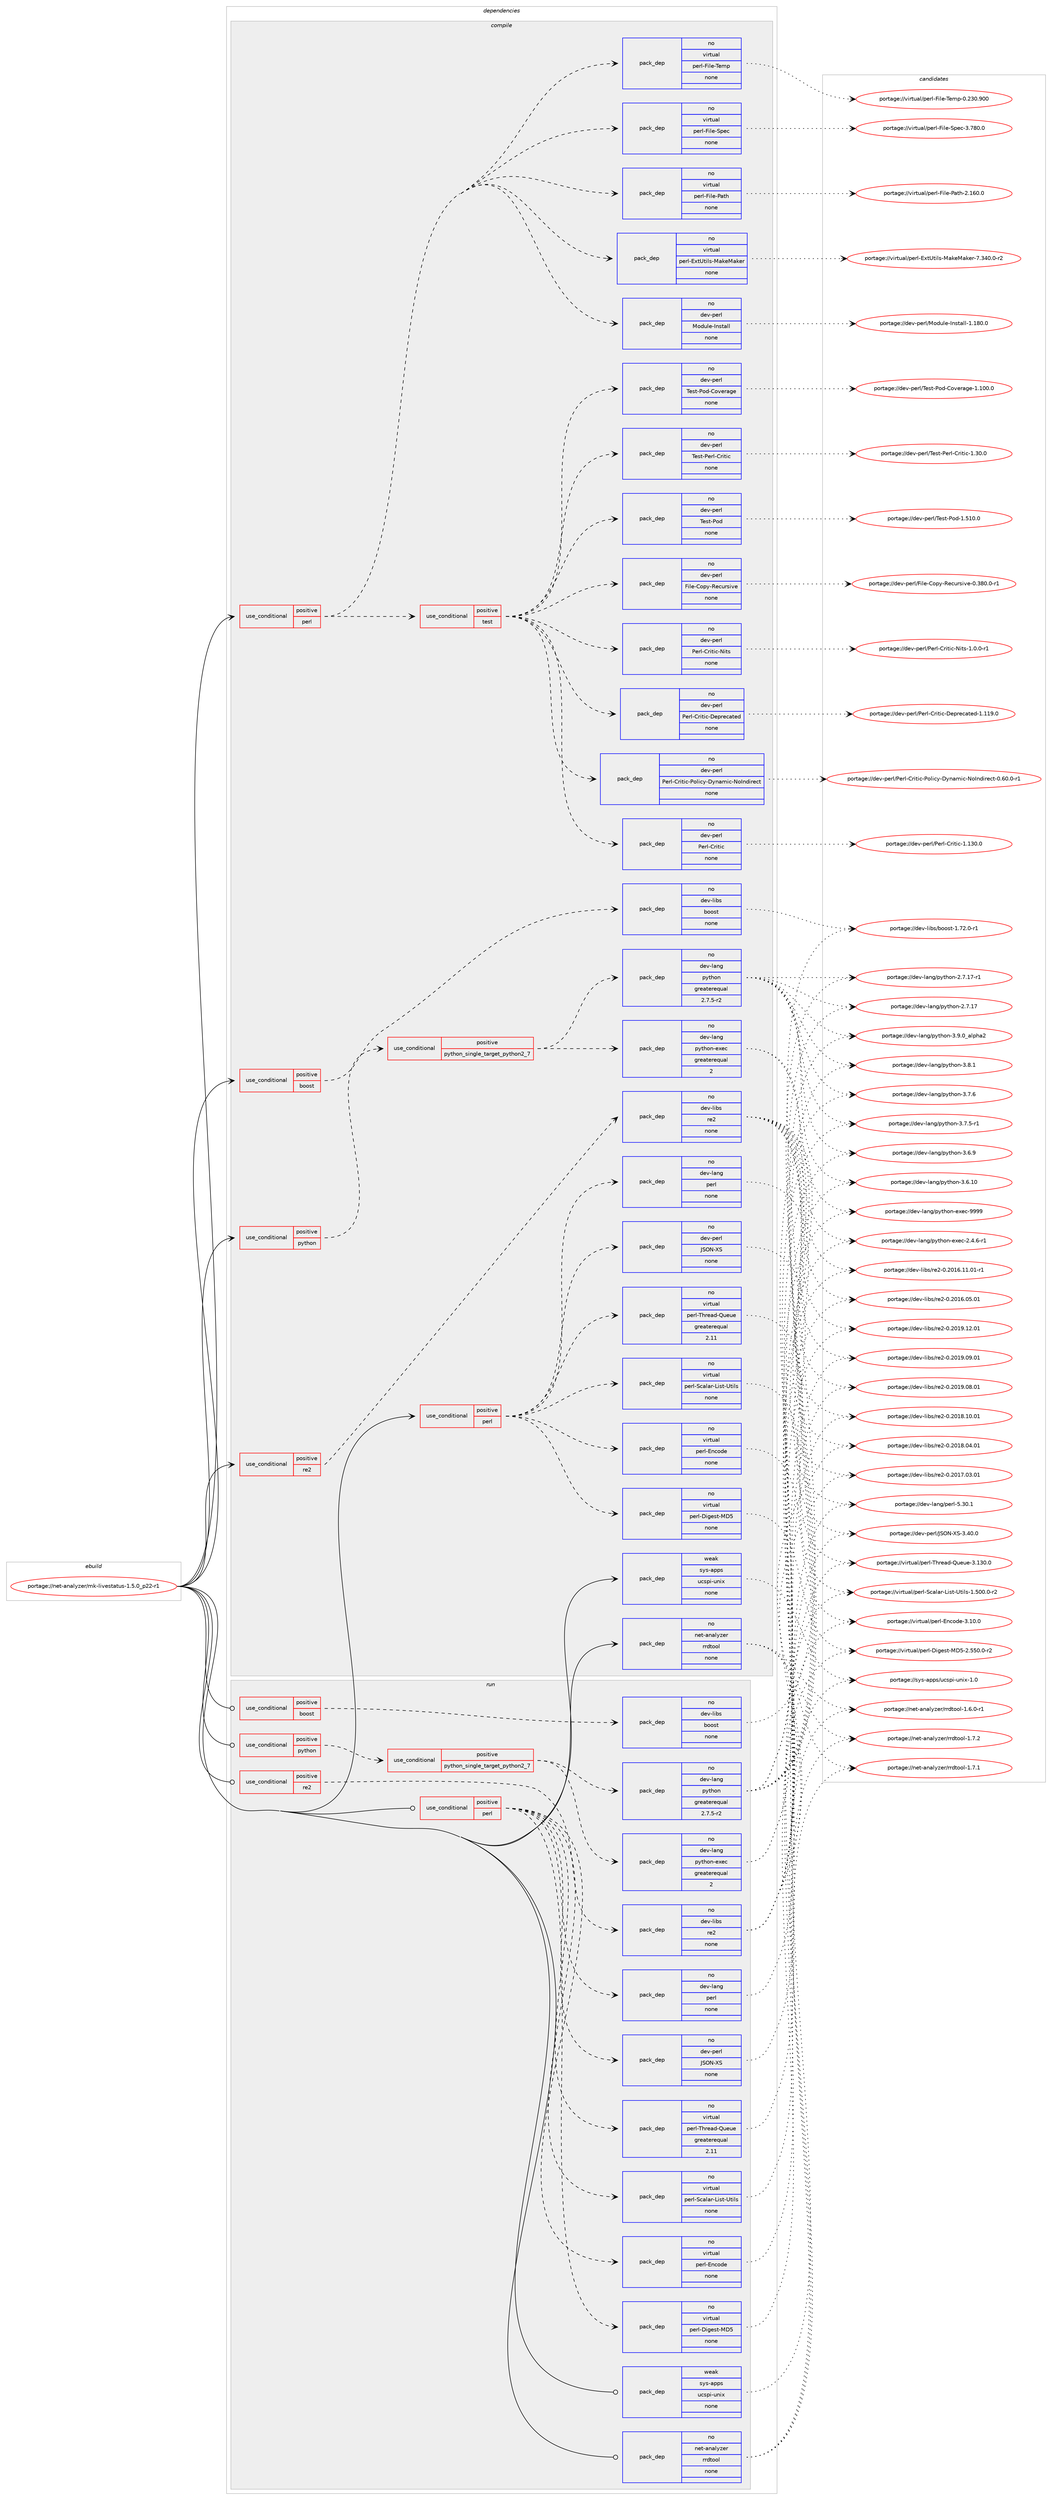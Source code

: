 digraph prolog {

# *************
# Graph options
# *************

newrank=true;
concentrate=true;
compound=true;
graph [rankdir=LR,fontname=Helvetica,fontsize=10,ranksep=1.5];#, ranksep=2.5, nodesep=0.2];
edge  [arrowhead=vee];
node  [fontname=Helvetica,fontsize=10];

# **********
# The ebuild
# **********

subgraph cluster_leftcol {
color=gray;
rank=same;
label=<<i>ebuild</i>>;
id [label="portage://net-analyzer/mk-livestatus-1.5.0_p22-r1", color=red, width=4, href="../net-analyzer/mk-livestatus-1.5.0_p22-r1.svg"];
}

# ****************
# The dependencies
# ****************

subgraph cluster_midcol {
color=gray;
label=<<i>dependencies</i>>;
subgraph cluster_compile {
fillcolor="#eeeeee";
style=filled;
label=<<i>compile</i>>;
subgraph cond36803 {
dependency162762 [label=<<TABLE BORDER="0" CELLBORDER="1" CELLSPACING="0" CELLPADDING="4"><TR><TD ROWSPAN="3" CELLPADDING="10">use_conditional</TD></TR><TR><TD>positive</TD></TR><TR><TD>boost</TD></TR></TABLE>>, shape=none, color=red];
subgraph pack123335 {
dependency162763 [label=<<TABLE BORDER="0" CELLBORDER="1" CELLSPACING="0" CELLPADDING="4" WIDTH="220"><TR><TD ROWSPAN="6" CELLPADDING="30">pack_dep</TD></TR><TR><TD WIDTH="110">no</TD></TR><TR><TD>dev-libs</TD></TR><TR><TD>boost</TD></TR><TR><TD>none</TD></TR><TR><TD></TD></TR></TABLE>>, shape=none, color=blue];
}
dependency162762:e -> dependency162763:w [weight=20,style="dashed",arrowhead="vee"];
}
id:e -> dependency162762:w [weight=20,style="solid",arrowhead="vee"];
subgraph cond36804 {
dependency162764 [label=<<TABLE BORDER="0" CELLBORDER="1" CELLSPACING="0" CELLPADDING="4"><TR><TD ROWSPAN="3" CELLPADDING="10">use_conditional</TD></TR><TR><TD>positive</TD></TR><TR><TD>perl</TD></TR></TABLE>>, shape=none, color=red];
subgraph pack123336 {
dependency162765 [label=<<TABLE BORDER="0" CELLBORDER="1" CELLSPACING="0" CELLPADDING="4" WIDTH="220"><TR><TD ROWSPAN="6" CELLPADDING="30">pack_dep</TD></TR><TR><TD WIDTH="110">no</TD></TR><TR><TD>dev-lang</TD></TR><TR><TD>perl</TD></TR><TR><TD>none</TD></TR><TR><TD></TD></TR></TABLE>>, shape=none, color=blue];
}
dependency162764:e -> dependency162765:w [weight=20,style="dashed",arrowhead="vee"];
subgraph pack123337 {
dependency162766 [label=<<TABLE BORDER="0" CELLBORDER="1" CELLSPACING="0" CELLPADDING="4" WIDTH="220"><TR><TD ROWSPAN="6" CELLPADDING="30">pack_dep</TD></TR><TR><TD WIDTH="110">no</TD></TR><TR><TD>virtual</TD></TR><TR><TD>perl-Digest-MD5</TD></TR><TR><TD>none</TD></TR><TR><TD></TD></TR></TABLE>>, shape=none, color=blue];
}
dependency162764:e -> dependency162766:w [weight=20,style="dashed",arrowhead="vee"];
subgraph pack123338 {
dependency162767 [label=<<TABLE BORDER="0" CELLBORDER="1" CELLSPACING="0" CELLPADDING="4" WIDTH="220"><TR><TD ROWSPAN="6" CELLPADDING="30">pack_dep</TD></TR><TR><TD WIDTH="110">no</TD></TR><TR><TD>virtual</TD></TR><TR><TD>perl-Scalar-List-Utils</TD></TR><TR><TD>none</TD></TR><TR><TD></TD></TR></TABLE>>, shape=none, color=blue];
}
dependency162764:e -> dependency162767:w [weight=20,style="dashed",arrowhead="vee"];
subgraph pack123339 {
dependency162768 [label=<<TABLE BORDER="0" CELLBORDER="1" CELLSPACING="0" CELLPADDING="4" WIDTH="220"><TR><TD ROWSPAN="6" CELLPADDING="30">pack_dep</TD></TR><TR><TD WIDTH="110">no</TD></TR><TR><TD>virtual</TD></TR><TR><TD>perl-Thread-Queue</TD></TR><TR><TD>greaterequal</TD></TR><TR><TD>2.11</TD></TR></TABLE>>, shape=none, color=blue];
}
dependency162764:e -> dependency162768:w [weight=20,style="dashed",arrowhead="vee"];
subgraph pack123340 {
dependency162769 [label=<<TABLE BORDER="0" CELLBORDER="1" CELLSPACING="0" CELLPADDING="4" WIDTH="220"><TR><TD ROWSPAN="6" CELLPADDING="30">pack_dep</TD></TR><TR><TD WIDTH="110">no</TD></TR><TR><TD>virtual</TD></TR><TR><TD>perl-Encode</TD></TR><TR><TD>none</TD></TR><TR><TD></TD></TR></TABLE>>, shape=none, color=blue];
}
dependency162764:e -> dependency162769:w [weight=20,style="dashed",arrowhead="vee"];
subgraph pack123341 {
dependency162770 [label=<<TABLE BORDER="0" CELLBORDER="1" CELLSPACING="0" CELLPADDING="4" WIDTH="220"><TR><TD ROWSPAN="6" CELLPADDING="30">pack_dep</TD></TR><TR><TD WIDTH="110">no</TD></TR><TR><TD>dev-perl</TD></TR><TR><TD>JSON-XS</TD></TR><TR><TD>none</TD></TR><TR><TD></TD></TR></TABLE>>, shape=none, color=blue];
}
dependency162764:e -> dependency162770:w [weight=20,style="dashed",arrowhead="vee"];
}
id:e -> dependency162764:w [weight=20,style="solid",arrowhead="vee"];
subgraph cond36805 {
dependency162771 [label=<<TABLE BORDER="0" CELLBORDER="1" CELLSPACING="0" CELLPADDING="4"><TR><TD ROWSPAN="3" CELLPADDING="10">use_conditional</TD></TR><TR><TD>positive</TD></TR><TR><TD>perl</TD></TR></TABLE>>, shape=none, color=red];
subgraph pack123342 {
dependency162772 [label=<<TABLE BORDER="0" CELLBORDER="1" CELLSPACING="0" CELLPADDING="4" WIDTH="220"><TR><TD ROWSPAN="6" CELLPADDING="30">pack_dep</TD></TR><TR><TD WIDTH="110">no</TD></TR><TR><TD>dev-perl</TD></TR><TR><TD>Module-Install</TD></TR><TR><TD>none</TD></TR><TR><TD></TD></TR></TABLE>>, shape=none, color=blue];
}
dependency162771:e -> dependency162772:w [weight=20,style="dashed",arrowhead="vee"];
subgraph pack123343 {
dependency162773 [label=<<TABLE BORDER="0" CELLBORDER="1" CELLSPACING="0" CELLPADDING="4" WIDTH="220"><TR><TD ROWSPAN="6" CELLPADDING="30">pack_dep</TD></TR><TR><TD WIDTH="110">no</TD></TR><TR><TD>virtual</TD></TR><TR><TD>perl-ExtUtils-MakeMaker</TD></TR><TR><TD>none</TD></TR><TR><TD></TD></TR></TABLE>>, shape=none, color=blue];
}
dependency162771:e -> dependency162773:w [weight=20,style="dashed",arrowhead="vee"];
subgraph pack123344 {
dependency162774 [label=<<TABLE BORDER="0" CELLBORDER="1" CELLSPACING="0" CELLPADDING="4" WIDTH="220"><TR><TD ROWSPAN="6" CELLPADDING="30">pack_dep</TD></TR><TR><TD WIDTH="110">no</TD></TR><TR><TD>virtual</TD></TR><TR><TD>perl-File-Path</TD></TR><TR><TD>none</TD></TR><TR><TD></TD></TR></TABLE>>, shape=none, color=blue];
}
dependency162771:e -> dependency162774:w [weight=20,style="dashed",arrowhead="vee"];
subgraph pack123345 {
dependency162775 [label=<<TABLE BORDER="0" CELLBORDER="1" CELLSPACING="0" CELLPADDING="4" WIDTH="220"><TR><TD ROWSPAN="6" CELLPADDING="30">pack_dep</TD></TR><TR><TD WIDTH="110">no</TD></TR><TR><TD>virtual</TD></TR><TR><TD>perl-File-Spec</TD></TR><TR><TD>none</TD></TR><TR><TD></TD></TR></TABLE>>, shape=none, color=blue];
}
dependency162771:e -> dependency162775:w [weight=20,style="dashed",arrowhead="vee"];
subgraph pack123346 {
dependency162776 [label=<<TABLE BORDER="0" CELLBORDER="1" CELLSPACING="0" CELLPADDING="4" WIDTH="220"><TR><TD ROWSPAN="6" CELLPADDING="30">pack_dep</TD></TR><TR><TD WIDTH="110">no</TD></TR><TR><TD>virtual</TD></TR><TR><TD>perl-File-Temp</TD></TR><TR><TD>none</TD></TR><TR><TD></TD></TR></TABLE>>, shape=none, color=blue];
}
dependency162771:e -> dependency162776:w [weight=20,style="dashed",arrowhead="vee"];
subgraph cond36806 {
dependency162777 [label=<<TABLE BORDER="0" CELLBORDER="1" CELLSPACING="0" CELLPADDING="4"><TR><TD ROWSPAN="3" CELLPADDING="10">use_conditional</TD></TR><TR><TD>positive</TD></TR><TR><TD>test</TD></TR></TABLE>>, shape=none, color=red];
subgraph pack123347 {
dependency162778 [label=<<TABLE BORDER="0" CELLBORDER="1" CELLSPACING="0" CELLPADDING="4" WIDTH="220"><TR><TD ROWSPAN="6" CELLPADDING="30">pack_dep</TD></TR><TR><TD WIDTH="110">no</TD></TR><TR><TD>dev-perl</TD></TR><TR><TD>File-Copy-Recursive</TD></TR><TR><TD>none</TD></TR><TR><TD></TD></TR></TABLE>>, shape=none, color=blue];
}
dependency162777:e -> dependency162778:w [weight=20,style="dashed",arrowhead="vee"];
subgraph pack123348 {
dependency162779 [label=<<TABLE BORDER="0" CELLBORDER="1" CELLSPACING="0" CELLPADDING="4" WIDTH="220"><TR><TD ROWSPAN="6" CELLPADDING="30">pack_dep</TD></TR><TR><TD WIDTH="110">no</TD></TR><TR><TD>dev-perl</TD></TR><TR><TD>Test-Pod</TD></TR><TR><TD>none</TD></TR><TR><TD></TD></TR></TABLE>>, shape=none, color=blue];
}
dependency162777:e -> dependency162779:w [weight=20,style="dashed",arrowhead="vee"];
subgraph pack123349 {
dependency162780 [label=<<TABLE BORDER="0" CELLBORDER="1" CELLSPACING="0" CELLPADDING="4" WIDTH="220"><TR><TD ROWSPAN="6" CELLPADDING="30">pack_dep</TD></TR><TR><TD WIDTH="110">no</TD></TR><TR><TD>dev-perl</TD></TR><TR><TD>Test-Perl-Critic</TD></TR><TR><TD>none</TD></TR><TR><TD></TD></TR></TABLE>>, shape=none, color=blue];
}
dependency162777:e -> dependency162780:w [weight=20,style="dashed",arrowhead="vee"];
subgraph pack123350 {
dependency162781 [label=<<TABLE BORDER="0" CELLBORDER="1" CELLSPACING="0" CELLPADDING="4" WIDTH="220"><TR><TD ROWSPAN="6" CELLPADDING="30">pack_dep</TD></TR><TR><TD WIDTH="110">no</TD></TR><TR><TD>dev-perl</TD></TR><TR><TD>Test-Pod-Coverage</TD></TR><TR><TD>none</TD></TR><TR><TD></TD></TR></TABLE>>, shape=none, color=blue];
}
dependency162777:e -> dependency162781:w [weight=20,style="dashed",arrowhead="vee"];
subgraph pack123351 {
dependency162782 [label=<<TABLE BORDER="0" CELLBORDER="1" CELLSPACING="0" CELLPADDING="4" WIDTH="220"><TR><TD ROWSPAN="6" CELLPADDING="30">pack_dep</TD></TR><TR><TD WIDTH="110">no</TD></TR><TR><TD>dev-perl</TD></TR><TR><TD>Perl-Critic</TD></TR><TR><TD>none</TD></TR><TR><TD></TD></TR></TABLE>>, shape=none, color=blue];
}
dependency162777:e -> dependency162782:w [weight=20,style="dashed",arrowhead="vee"];
subgraph pack123352 {
dependency162783 [label=<<TABLE BORDER="0" CELLBORDER="1" CELLSPACING="0" CELLPADDING="4" WIDTH="220"><TR><TD ROWSPAN="6" CELLPADDING="30">pack_dep</TD></TR><TR><TD WIDTH="110">no</TD></TR><TR><TD>dev-perl</TD></TR><TR><TD>Perl-Critic-Policy-Dynamic-NoIndirect</TD></TR><TR><TD>none</TD></TR><TR><TD></TD></TR></TABLE>>, shape=none, color=blue];
}
dependency162777:e -> dependency162783:w [weight=20,style="dashed",arrowhead="vee"];
subgraph pack123353 {
dependency162784 [label=<<TABLE BORDER="0" CELLBORDER="1" CELLSPACING="0" CELLPADDING="4" WIDTH="220"><TR><TD ROWSPAN="6" CELLPADDING="30">pack_dep</TD></TR><TR><TD WIDTH="110">no</TD></TR><TR><TD>dev-perl</TD></TR><TR><TD>Perl-Critic-Deprecated</TD></TR><TR><TD>none</TD></TR><TR><TD></TD></TR></TABLE>>, shape=none, color=blue];
}
dependency162777:e -> dependency162784:w [weight=20,style="dashed",arrowhead="vee"];
subgraph pack123354 {
dependency162785 [label=<<TABLE BORDER="0" CELLBORDER="1" CELLSPACING="0" CELLPADDING="4" WIDTH="220"><TR><TD ROWSPAN="6" CELLPADDING="30">pack_dep</TD></TR><TR><TD WIDTH="110">no</TD></TR><TR><TD>dev-perl</TD></TR><TR><TD>Perl-Critic-Nits</TD></TR><TR><TD>none</TD></TR><TR><TD></TD></TR></TABLE>>, shape=none, color=blue];
}
dependency162777:e -> dependency162785:w [weight=20,style="dashed",arrowhead="vee"];
}
dependency162771:e -> dependency162777:w [weight=20,style="dashed",arrowhead="vee"];
}
id:e -> dependency162771:w [weight=20,style="solid",arrowhead="vee"];
subgraph cond36807 {
dependency162786 [label=<<TABLE BORDER="0" CELLBORDER="1" CELLSPACING="0" CELLPADDING="4"><TR><TD ROWSPAN="3" CELLPADDING="10">use_conditional</TD></TR><TR><TD>positive</TD></TR><TR><TD>python</TD></TR></TABLE>>, shape=none, color=red];
subgraph cond36808 {
dependency162787 [label=<<TABLE BORDER="0" CELLBORDER="1" CELLSPACING="0" CELLPADDING="4"><TR><TD ROWSPAN="3" CELLPADDING="10">use_conditional</TD></TR><TR><TD>positive</TD></TR><TR><TD>python_single_target_python2_7</TD></TR></TABLE>>, shape=none, color=red];
subgraph pack123355 {
dependency162788 [label=<<TABLE BORDER="0" CELLBORDER="1" CELLSPACING="0" CELLPADDING="4" WIDTH="220"><TR><TD ROWSPAN="6" CELLPADDING="30">pack_dep</TD></TR><TR><TD WIDTH="110">no</TD></TR><TR><TD>dev-lang</TD></TR><TR><TD>python</TD></TR><TR><TD>greaterequal</TD></TR><TR><TD>2.7.5-r2</TD></TR></TABLE>>, shape=none, color=blue];
}
dependency162787:e -> dependency162788:w [weight=20,style="dashed",arrowhead="vee"];
subgraph pack123356 {
dependency162789 [label=<<TABLE BORDER="0" CELLBORDER="1" CELLSPACING="0" CELLPADDING="4" WIDTH="220"><TR><TD ROWSPAN="6" CELLPADDING="30">pack_dep</TD></TR><TR><TD WIDTH="110">no</TD></TR><TR><TD>dev-lang</TD></TR><TR><TD>python-exec</TD></TR><TR><TD>greaterequal</TD></TR><TR><TD>2</TD></TR></TABLE>>, shape=none, color=blue];
}
dependency162787:e -> dependency162789:w [weight=20,style="dashed",arrowhead="vee"];
}
dependency162786:e -> dependency162787:w [weight=20,style="dashed",arrowhead="vee"];
}
id:e -> dependency162786:w [weight=20,style="solid",arrowhead="vee"];
subgraph cond36809 {
dependency162790 [label=<<TABLE BORDER="0" CELLBORDER="1" CELLSPACING="0" CELLPADDING="4"><TR><TD ROWSPAN="3" CELLPADDING="10">use_conditional</TD></TR><TR><TD>positive</TD></TR><TR><TD>re2</TD></TR></TABLE>>, shape=none, color=red];
subgraph pack123357 {
dependency162791 [label=<<TABLE BORDER="0" CELLBORDER="1" CELLSPACING="0" CELLPADDING="4" WIDTH="220"><TR><TD ROWSPAN="6" CELLPADDING="30">pack_dep</TD></TR><TR><TD WIDTH="110">no</TD></TR><TR><TD>dev-libs</TD></TR><TR><TD>re2</TD></TR><TR><TD>none</TD></TR><TR><TD></TD></TR></TABLE>>, shape=none, color=blue];
}
dependency162790:e -> dependency162791:w [weight=20,style="dashed",arrowhead="vee"];
}
id:e -> dependency162790:w [weight=20,style="solid",arrowhead="vee"];
subgraph pack123358 {
dependency162792 [label=<<TABLE BORDER="0" CELLBORDER="1" CELLSPACING="0" CELLPADDING="4" WIDTH="220"><TR><TD ROWSPAN="6" CELLPADDING="30">pack_dep</TD></TR><TR><TD WIDTH="110">no</TD></TR><TR><TD>net-analyzer</TD></TR><TR><TD>rrdtool</TD></TR><TR><TD>none</TD></TR><TR><TD></TD></TR></TABLE>>, shape=none, color=blue];
}
id:e -> dependency162792:w [weight=20,style="solid",arrowhead="vee"];
subgraph pack123359 {
dependency162793 [label=<<TABLE BORDER="0" CELLBORDER="1" CELLSPACING="0" CELLPADDING="4" WIDTH="220"><TR><TD ROWSPAN="6" CELLPADDING="30">pack_dep</TD></TR><TR><TD WIDTH="110">weak</TD></TR><TR><TD>sys-apps</TD></TR><TR><TD>ucspi-unix</TD></TR><TR><TD>none</TD></TR><TR><TD></TD></TR></TABLE>>, shape=none, color=blue];
}
id:e -> dependency162793:w [weight=20,style="solid",arrowhead="vee"];
}
subgraph cluster_compileandrun {
fillcolor="#eeeeee";
style=filled;
label=<<i>compile and run</i>>;
}
subgraph cluster_run {
fillcolor="#eeeeee";
style=filled;
label=<<i>run</i>>;
subgraph cond36810 {
dependency162794 [label=<<TABLE BORDER="0" CELLBORDER="1" CELLSPACING="0" CELLPADDING="4"><TR><TD ROWSPAN="3" CELLPADDING="10">use_conditional</TD></TR><TR><TD>positive</TD></TR><TR><TD>boost</TD></TR></TABLE>>, shape=none, color=red];
subgraph pack123360 {
dependency162795 [label=<<TABLE BORDER="0" CELLBORDER="1" CELLSPACING="0" CELLPADDING="4" WIDTH="220"><TR><TD ROWSPAN="6" CELLPADDING="30">pack_dep</TD></TR><TR><TD WIDTH="110">no</TD></TR><TR><TD>dev-libs</TD></TR><TR><TD>boost</TD></TR><TR><TD>none</TD></TR><TR><TD></TD></TR></TABLE>>, shape=none, color=blue];
}
dependency162794:e -> dependency162795:w [weight=20,style="dashed",arrowhead="vee"];
}
id:e -> dependency162794:w [weight=20,style="solid",arrowhead="odot"];
subgraph cond36811 {
dependency162796 [label=<<TABLE BORDER="0" CELLBORDER="1" CELLSPACING="0" CELLPADDING="4"><TR><TD ROWSPAN="3" CELLPADDING="10">use_conditional</TD></TR><TR><TD>positive</TD></TR><TR><TD>perl</TD></TR></TABLE>>, shape=none, color=red];
subgraph pack123361 {
dependency162797 [label=<<TABLE BORDER="0" CELLBORDER="1" CELLSPACING="0" CELLPADDING="4" WIDTH="220"><TR><TD ROWSPAN="6" CELLPADDING="30">pack_dep</TD></TR><TR><TD WIDTH="110">no</TD></TR><TR><TD>dev-lang</TD></TR><TR><TD>perl</TD></TR><TR><TD>none</TD></TR><TR><TD></TD></TR></TABLE>>, shape=none, color=blue];
}
dependency162796:e -> dependency162797:w [weight=20,style="dashed",arrowhead="vee"];
subgraph pack123362 {
dependency162798 [label=<<TABLE BORDER="0" CELLBORDER="1" CELLSPACING="0" CELLPADDING="4" WIDTH="220"><TR><TD ROWSPAN="6" CELLPADDING="30">pack_dep</TD></TR><TR><TD WIDTH="110">no</TD></TR><TR><TD>virtual</TD></TR><TR><TD>perl-Digest-MD5</TD></TR><TR><TD>none</TD></TR><TR><TD></TD></TR></TABLE>>, shape=none, color=blue];
}
dependency162796:e -> dependency162798:w [weight=20,style="dashed",arrowhead="vee"];
subgraph pack123363 {
dependency162799 [label=<<TABLE BORDER="0" CELLBORDER="1" CELLSPACING="0" CELLPADDING="4" WIDTH="220"><TR><TD ROWSPAN="6" CELLPADDING="30">pack_dep</TD></TR><TR><TD WIDTH="110">no</TD></TR><TR><TD>virtual</TD></TR><TR><TD>perl-Scalar-List-Utils</TD></TR><TR><TD>none</TD></TR><TR><TD></TD></TR></TABLE>>, shape=none, color=blue];
}
dependency162796:e -> dependency162799:w [weight=20,style="dashed",arrowhead="vee"];
subgraph pack123364 {
dependency162800 [label=<<TABLE BORDER="0" CELLBORDER="1" CELLSPACING="0" CELLPADDING="4" WIDTH="220"><TR><TD ROWSPAN="6" CELLPADDING="30">pack_dep</TD></TR><TR><TD WIDTH="110">no</TD></TR><TR><TD>virtual</TD></TR><TR><TD>perl-Thread-Queue</TD></TR><TR><TD>greaterequal</TD></TR><TR><TD>2.11</TD></TR></TABLE>>, shape=none, color=blue];
}
dependency162796:e -> dependency162800:w [weight=20,style="dashed",arrowhead="vee"];
subgraph pack123365 {
dependency162801 [label=<<TABLE BORDER="0" CELLBORDER="1" CELLSPACING="0" CELLPADDING="4" WIDTH="220"><TR><TD ROWSPAN="6" CELLPADDING="30">pack_dep</TD></TR><TR><TD WIDTH="110">no</TD></TR><TR><TD>virtual</TD></TR><TR><TD>perl-Encode</TD></TR><TR><TD>none</TD></TR><TR><TD></TD></TR></TABLE>>, shape=none, color=blue];
}
dependency162796:e -> dependency162801:w [weight=20,style="dashed",arrowhead="vee"];
subgraph pack123366 {
dependency162802 [label=<<TABLE BORDER="0" CELLBORDER="1" CELLSPACING="0" CELLPADDING="4" WIDTH="220"><TR><TD ROWSPAN="6" CELLPADDING="30">pack_dep</TD></TR><TR><TD WIDTH="110">no</TD></TR><TR><TD>dev-perl</TD></TR><TR><TD>JSON-XS</TD></TR><TR><TD>none</TD></TR><TR><TD></TD></TR></TABLE>>, shape=none, color=blue];
}
dependency162796:e -> dependency162802:w [weight=20,style="dashed",arrowhead="vee"];
}
id:e -> dependency162796:w [weight=20,style="solid",arrowhead="odot"];
subgraph cond36812 {
dependency162803 [label=<<TABLE BORDER="0" CELLBORDER="1" CELLSPACING="0" CELLPADDING="4"><TR><TD ROWSPAN="3" CELLPADDING="10">use_conditional</TD></TR><TR><TD>positive</TD></TR><TR><TD>python</TD></TR></TABLE>>, shape=none, color=red];
subgraph cond36813 {
dependency162804 [label=<<TABLE BORDER="0" CELLBORDER="1" CELLSPACING="0" CELLPADDING="4"><TR><TD ROWSPAN="3" CELLPADDING="10">use_conditional</TD></TR><TR><TD>positive</TD></TR><TR><TD>python_single_target_python2_7</TD></TR></TABLE>>, shape=none, color=red];
subgraph pack123367 {
dependency162805 [label=<<TABLE BORDER="0" CELLBORDER="1" CELLSPACING="0" CELLPADDING="4" WIDTH="220"><TR><TD ROWSPAN="6" CELLPADDING="30">pack_dep</TD></TR><TR><TD WIDTH="110">no</TD></TR><TR><TD>dev-lang</TD></TR><TR><TD>python</TD></TR><TR><TD>greaterequal</TD></TR><TR><TD>2.7.5-r2</TD></TR></TABLE>>, shape=none, color=blue];
}
dependency162804:e -> dependency162805:w [weight=20,style="dashed",arrowhead="vee"];
subgraph pack123368 {
dependency162806 [label=<<TABLE BORDER="0" CELLBORDER="1" CELLSPACING="0" CELLPADDING="4" WIDTH="220"><TR><TD ROWSPAN="6" CELLPADDING="30">pack_dep</TD></TR><TR><TD WIDTH="110">no</TD></TR><TR><TD>dev-lang</TD></TR><TR><TD>python-exec</TD></TR><TR><TD>greaterequal</TD></TR><TR><TD>2</TD></TR></TABLE>>, shape=none, color=blue];
}
dependency162804:e -> dependency162806:w [weight=20,style="dashed",arrowhead="vee"];
}
dependency162803:e -> dependency162804:w [weight=20,style="dashed",arrowhead="vee"];
}
id:e -> dependency162803:w [weight=20,style="solid",arrowhead="odot"];
subgraph cond36814 {
dependency162807 [label=<<TABLE BORDER="0" CELLBORDER="1" CELLSPACING="0" CELLPADDING="4"><TR><TD ROWSPAN="3" CELLPADDING="10">use_conditional</TD></TR><TR><TD>positive</TD></TR><TR><TD>re2</TD></TR></TABLE>>, shape=none, color=red];
subgraph pack123369 {
dependency162808 [label=<<TABLE BORDER="0" CELLBORDER="1" CELLSPACING="0" CELLPADDING="4" WIDTH="220"><TR><TD ROWSPAN="6" CELLPADDING="30">pack_dep</TD></TR><TR><TD WIDTH="110">no</TD></TR><TR><TD>dev-libs</TD></TR><TR><TD>re2</TD></TR><TR><TD>none</TD></TR><TR><TD></TD></TR></TABLE>>, shape=none, color=blue];
}
dependency162807:e -> dependency162808:w [weight=20,style="dashed",arrowhead="vee"];
}
id:e -> dependency162807:w [weight=20,style="solid",arrowhead="odot"];
subgraph pack123370 {
dependency162809 [label=<<TABLE BORDER="0" CELLBORDER="1" CELLSPACING="0" CELLPADDING="4" WIDTH="220"><TR><TD ROWSPAN="6" CELLPADDING="30">pack_dep</TD></TR><TR><TD WIDTH="110">no</TD></TR><TR><TD>net-analyzer</TD></TR><TR><TD>rrdtool</TD></TR><TR><TD>none</TD></TR><TR><TD></TD></TR></TABLE>>, shape=none, color=blue];
}
id:e -> dependency162809:w [weight=20,style="solid",arrowhead="odot"];
subgraph pack123371 {
dependency162810 [label=<<TABLE BORDER="0" CELLBORDER="1" CELLSPACING="0" CELLPADDING="4" WIDTH="220"><TR><TD ROWSPAN="6" CELLPADDING="30">pack_dep</TD></TR><TR><TD WIDTH="110">weak</TD></TR><TR><TD>sys-apps</TD></TR><TR><TD>ucspi-unix</TD></TR><TR><TD>none</TD></TR><TR><TD></TD></TR></TABLE>>, shape=none, color=blue];
}
id:e -> dependency162810:w [weight=20,style="solid",arrowhead="odot"];
}
}

# **************
# The candidates
# **************

subgraph cluster_choices {
rank=same;
color=gray;
label=<<i>candidates</i>>;

subgraph choice123335 {
color=black;
nodesep=1;
choice10010111845108105981154798111111115116454946555046484511449 [label="portage://dev-libs/boost-1.72.0-r1", color=red, width=4,href="../dev-libs/boost-1.72.0-r1.svg"];
dependency162763:e -> choice10010111845108105981154798111111115116454946555046484511449:w [style=dotted,weight="100"];
}
subgraph choice123336 {
color=black;
nodesep=1;
choice10010111845108971101034711210111410845534651484649 [label="portage://dev-lang/perl-5.30.1", color=red, width=4,href="../dev-lang/perl-5.30.1.svg"];
dependency162765:e -> choice10010111845108971101034711210111410845534651484649:w [style=dotted,weight="100"];
}
subgraph choice123337 {
color=black;
nodesep=1;
choice118105114116117971084711210111410845681051031011151164577685345504653534846484511450 [label="portage://virtual/perl-Digest-MD5-2.550.0-r2", color=red, width=4,href="../virtual/perl-Digest-MD5-2.550.0-r2.svg"];
dependency162766:e -> choice118105114116117971084711210111410845681051031011151164577685345504653534846484511450:w [style=dotted,weight="100"];
}
subgraph choice123338 {
color=black;
nodesep=1;
choice118105114116117971084711210111410845839997108971144576105115116458511610510811545494653484846484511450 [label="portage://virtual/perl-Scalar-List-Utils-1.500.0-r2", color=red, width=4,href="../virtual/perl-Scalar-List-Utils-1.500.0-r2.svg"];
dependency162767:e -> choice118105114116117971084711210111410845839997108971144576105115116458511610510811545494653484846484511450:w [style=dotted,weight="100"];
}
subgraph choice123339 {
color=black;
nodesep=1;
choice118105114116117971084711210111410845841041141019710045811171011171014551464951484648 [label="portage://virtual/perl-Thread-Queue-3.130.0", color=red, width=4,href="../virtual/perl-Thread-Queue-3.130.0.svg"];
dependency162768:e -> choice118105114116117971084711210111410845841041141019710045811171011171014551464951484648:w [style=dotted,weight="100"];
}
subgraph choice123340 {
color=black;
nodesep=1;
choice118105114116117971084711210111410845691109911110010145514649484648 [label="portage://virtual/perl-Encode-3.10.0", color=red, width=4,href="../virtual/perl-Encode-3.10.0.svg"];
dependency162769:e -> choice118105114116117971084711210111410845691109911110010145514649484648:w [style=dotted,weight="100"];
}
subgraph choice123341 {
color=black;
nodesep=1;
choice10010111845112101114108477483797845888345514652484648 [label="portage://dev-perl/JSON-XS-3.40.0", color=red, width=4,href="../dev-perl/JSON-XS-3.40.0.svg"];
dependency162770:e -> choice10010111845112101114108477483797845888345514652484648:w [style=dotted,weight="100"];
}
subgraph choice123342 {
color=black;
nodesep=1;
choice1001011184511210111410847771111001171081014573110115116971081084549464956484648 [label="portage://dev-perl/Module-Install-1.180.0", color=red, width=4,href="../dev-perl/Module-Install-1.180.0.svg"];
dependency162772:e -> choice1001011184511210111410847771111001171081014573110115116971081084549464956484648:w [style=dotted,weight="100"];
}
subgraph choice123343 {
color=black;
nodesep=1;
choice1181051141161179710847112101114108456912011685116105108115457797107101779710710111445554651524846484511450 [label="portage://virtual/perl-ExtUtils-MakeMaker-7.340.0-r2", color=red, width=4,href="../virtual/perl-ExtUtils-MakeMaker-7.340.0-r2.svg"];
dependency162773:e -> choice1181051141161179710847112101114108456912011685116105108115457797107101779710710111445554651524846484511450:w [style=dotted,weight="100"];
}
subgraph choice123344 {
color=black;
nodesep=1;
choice118105114116117971084711210111410845701051081014580971161044550464954484648 [label="portage://virtual/perl-File-Path-2.160.0", color=red, width=4,href="../virtual/perl-File-Path-2.160.0.svg"];
dependency162774:e -> choice118105114116117971084711210111410845701051081014580971161044550464954484648:w [style=dotted,weight="100"];
}
subgraph choice123345 {
color=black;
nodesep=1;
choice118105114116117971084711210111410845701051081014583112101994551465556484648 [label="portage://virtual/perl-File-Spec-3.780.0", color=red, width=4,href="../virtual/perl-File-Spec-3.780.0.svg"];
dependency162775:e -> choice118105114116117971084711210111410845701051081014583112101994551465556484648:w [style=dotted,weight="100"];
}
subgraph choice123346 {
color=black;
nodesep=1;
choice11810511411611797108471121011141084570105108101458410110911245484650514846574848 [label="portage://virtual/perl-File-Temp-0.230.900", color=red, width=4,href="../virtual/perl-File-Temp-0.230.900.svg"];
dependency162776:e -> choice11810511411611797108471121011141084570105108101458410110911245484650514846574848:w [style=dotted,weight="100"];
}
subgraph choice123347 {
color=black;
nodesep=1;
choice100101118451121011141084770105108101456711111212145821019911711411510511810145484651564846484511449 [label="portage://dev-perl/File-Copy-Recursive-0.380.0-r1", color=red, width=4,href="../dev-perl/File-Copy-Recursive-0.380.0-r1.svg"];
dependency162778:e -> choice100101118451121011141084770105108101456711111212145821019911711411510511810145484651564846484511449:w [style=dotted,weight="100"];
}
subgraph choice123348 {
color=black;
nodesep=1;
choice10010111845112101114108478410111511645801111004549465349484648 [label="portage://dev-perl/Test-Pod-1.510.0", color=red, width=4,href="../dev-perl/Test-Pod-1.510.0.svg"];
dependency162779:e -> choice10010111845112101114108478410111511645801111004549465349484648:w [style=dotted,weight="100"];
}
subgraph choice123349 {
color=black;
nodesep=1;
choice100101118451121011141084784101115116458010111410845671141051161059945494651484648 [label="portage://dev-perl/Test-Perl-Critic-1.30.0", color=red, width=4,href="../dev-perl/Test-Perl-Critic-1.30.0.svg"];
dependency162780:e -> choice100101118451121011141084784101115116458010111410845671141051161059945494651484648:w [style=dotted,weight="100"];
}
subgraph choice123350 {
color=black;
nodesep=1;
choice10010111845112101114108478410111511645801111004567111118101114971031014549464948484648 [label="portage://dev-perl/Test-Pod-Coverage-1.100.0", color=red, width=4,href="../dev-perl/Test-Pod-Coverage-1.100.0.svg"];
dependency162781:e -> choice10010111845112101114108478410111511645801111004567111118101114971031014549464948484648:w [style=dotted,weight="100"];
}
subgraph choice123351 {
color=black;
nodesep=1;
choice1001011184511210111410847801011141084567114105116105994549464951484648 [label="portage://dev-perl/Perl-Critic-1.130.0", color=red, width=4,href="../dev-perl/Perl-Critic-1.130.0.svg"];
dependency162782:e -> choice1001011184511210111410847801011141084567114105116105994549464951484648:w [style=dotted,weight="100"];
}
subgraph choice123352 {
color=black;
nodesep=1;
choice1001011184511210111410847801011141084567114105116105994580111108105991214568121110971091059945781117311010010511410199116454846544846484511449 [label="portage://dev-perl/Perl-Critic-Policy-Dynamic-NoIndirect-0.60.0-r1", color=red, width=4,href="../dev-perl/Perl-Critic-Policy-Dynamic-NoIndirect-0.60.0-r1.svg"];
dependency162783:e -> choice1001011184511210111410847801011141084567114105116105994580111108105991214568121110971091059945781117311010010511410199116454846544846484511449:w [style=dotted,weight="100"];
}
subgraph choice123353 {
color=black;
nodesep=1;
choice100101118451121011141084780101114108456711410511610599456810111211410199971161011004549464949574648 [label="portage://dev-perl/Perl-Critic-Deprecated-1.119.0", color=red, width=4,href="../dev-perl/Perl-Critic-Deprecated-1.119.0.svg"];
dependency162784:e -> choice100101118451121011141084780101114108456711410511610599456810111211410199971161011004549464949574648:w [style=dotted,weight="100"];
}
subgraph choice123354 {
color=black;
nodesep=1;
choice10010111845112101114108478010111410845671141051161059945781051161154549464846484511449 [label="portage://dev-perl/Perl-Critic-Nits-1.0.0-r1", color=red, width=4,href="../dev-perl/Perl-Critic-Nits-1.0.0-r1.svg"];
dependency162785:e -> choice10010111845112101114108478010111410845671141051161059945781051161154549464846484511449:w [style=dotted,weight="100"];
}
subgraph choice123355 {
color=black;
nodesep=1;
choice10010111845108971101034711212111610411111045514657464895971081121049750 [label="portage://dev-lang/python-3.9.0_alpha2", color=red, width=4,href="../dev-lang/python-3.9.0_alpha2.svg"];
choice100101118451089711010347112121116104111110455146564649 [label="portage://dev-lang/python-3.8.1", color=red, width=4,href="../dev-lang/python-3.8.1.svg"];
choice100101118451089711010347112121116104111110455146554654 [label="portage://dev-lang/python-3.7.6", color=red, width=4,href="../dev-lang/python-3.7.6.svg"];
choice1001011184510897110103471121211161041111104551465546534511449 [label="portage://dev-lang/python-3.7.5-r1", color=red, width=4,href="../dev-lang/python-3.7.5-r1.svg"];
choice100101118451089711010347112121116104111110455146544657 [label="portage://dev-lang/python-3.6.9", color=red, width=4,href="../dev-lang/python-3.6.9.svg"];
choice10010111845108971101034711212111610411111045514654464948 [label="portage://dev-lang/python-3.6.10", color=red, width=4,href="../dev-lang/python-3.6.10.svg"];
choice100101118451089711010347112121116104111110455046554649554511449 [label="portage://dev-lang/python-2.7.17-r1", color=red, width=4,href="../dev-lang/python-2.7.17-r1.svg"];
choice10010111845108971101034711212111610411111045504655464955 [label="portage://dev-lang/python-2.7.17", color=red, width=4,href="../dev-lang/python-2.7.17.svg"];
dependency162788:e -> choice10010111845108971101034711212111610411111045514657464895971081121049750:w [style=dotted,weight="100"];
dependency162788:e -> choice100101118451089711010347112121116104111110455146564649:w [style=dotted,weight="100"];
dependency162788:e -> choice100101118451089711010347112121116104111110455146554654:w [style=dotted,weight="100"];
dependency162788:e -> choice1001011184510897110103471121211161041111104551465546534511449:w [style=dotted,weight="100"];
dependency162788:e -> choice100101118451089711010347112121116104111110455146544657:w [style=dotted,weight="100"];
dependency162788:e -> choice10010111845108971101034711212111610411111045514654464948:w [style=dotted,weight="100"];
dependency162788:e -> choice100101118451089711010347112121116104111110455046554649554511449:w [style=dotted,weight="100"];
dependency162788:e -> choice10010111845108971101034711212111610411111045504655464955:w [style=dotted,weight="100"];
}
subgraph choice123356 {
color=black;
nodesep=1;
choice10010111845108971101034711212111610411111045101120101994557575757 [label="portage://dev-lang/python-exec-9999", color=red, width=4,href="../dev-lang/python-exec-9999.svg"];
choice10010111845108971101034711212111610411111045101120101994550465246544511449 [label="portage://dev-lang/python-exec-2.4.6-r1", color=red, width=4,href="../dev-lang/python-exec-2.4.6-r1.svg"];
dependency162789:e -> choice10010111845108971101034711212111610411111045101120101994557575757:w [style=dotted,weight="100"];
dependency162789:e -> choice10010111845108971101034711212111610411111045101120101994550465246544511449:w [style=dotted,weight="100"];
}
subgraph choice123357 {
color=black;
nodesep=1;
choice1001011184510810598115471141015045484650484957464950464849 [label="portage://dev-libs/re2-0.2019.12.01", color=red, width=4,href="../dev-libs/re2-0.2019.12.01.svg"];
choice1001011184510810598115471141015045484650484957464857464849 [label="portage://dev-libs/re2-0.2019.09.01", color=red, width=4,href="../dev-libs/re2-0.2019.09.01.svg"];
choice1001011184510810598115471141015045484650484957464856464849 [label="portage://dev-libs/re2-0.2019.08.01", color=red, width=4,href="../dev-libs/re2-0.2019.08.01.svg"];
choice1001011184510810598115471141015045484650484956464948464849 [label="portage://dev-libs/re2-0.2018.10.01", color=red, width=4,href="../dev-libs/re2-0.2018.10.01.svg"];
choice1001011184510810598115471141015045484650484956464852464849 [label="portage://dev-libs/re2-0.2018.04.01", color=red, width=4,href="../dev-libs/re2-0.2018.04.01.svg"];
choice1001011184510810598115471141015045484650484955464851464849 [label="portage://dev-libs/re2-0.2017.03.01", color=red, width=4,href="../dev-libs/re2-0.2017.03.01.svg"];
choice10010111845108105981154711410150454846504849544649494648494511449 [label="portage://dev-libs/re2-0.2016.11.01-r1", color=red, width=4,href="../dev-libs/re2-0.2016.11.01-r1.svg"];
choice1001011184510810598115471141015045484650484954464853464849 [label="portage://dev-libs/re2-0.2016.05.01", color=red, width=4,href="../dev-libs/re2-0.2016.05.01.svg"];
dependency162791:e -> choice1001011184510810598115471141015045484650484957464950464849:w [style=dotted,weight="100"];
dependency162791:e -> choice1001011184510810598115471141015045484650484957464857464849:w [style=dotted,weight="100"];
dependency162791:e -> choice1001011184510810598115471141015045484650484957464856464849:w [style=dotted,weight="100"];
dependency162791:e -> choice1001011184510810598115471141015045484650484956464948464849:w [style=dotted,weight="100"];
dependency162791:e -> choice1001011184510810598115471141015045484650484956464852464849:w [style=dotted,weight="100"];
dependency162791:e -> choice1001011184510810598115471141015045484650484955464851464849:w [style=dotted,weight="100"];
dependency162791:e -> choice10010111845108105981154711410150454846504849544649494648494511449:w [style=dotted,weight="100"];
dependency162791:e -> choice1001011184510810598115471141015045484650484954464853464849:w [style=dotted,weight="100"];
}
subgraph choice123358 {
color=black;
nodesep=1;
choice11010111645971109710812112210111447114114100116111111108454946554650 [label="portage://net-analyzer/rrdtool-1.7.2", color=red, width=4,href="../net-analyzer/rrdtool-1.7.2.svg"];
choice11010111645971109710812112210111447114114100116111111108454946554649 [label="portage://net-analyzer/rrdtool-1.7.1", color=red, width=4,href="../net-analyzer/rrdtool-1.7.1.svg"];
choice110101116459711097108121122101114471141141001161111111084549465446484511449 [label="portage://net-analyzer/rrdtool-1.6.0-r1", color=red, width=4,href="../net-analyzer/rrdtool-1.6.0-r1.svg"];
dependency162792:e -> choice11010111645971109710812112210111447114114100116111111108454946554650:w [style=dotted,weight="100"];
dependency162792:e -> choice11010111645971109710812112210111447114114100116111111108454946554649:w [style=dotted,weight="100"];
dependency162792:e -> choice110101116459711097108121122101114471141141001161111111084549465446484511449:w [style=dotted,weight="100"];
}
subgraph choice123359 {
color=black;
nodesep=1;
choice115121115459711211211547117991151121054511711010512045494648 [label="portage://sys-apps/ucspi-unix-1.0", color=red, width=4,href="../sys-apps/ucspi-unix-1.0.svg"];
dependency162793:e -> choice115121115459711211211547117991151121054511711010512045494648:w [style=dotted,weight="100"];
}
subgraph choice123360 {
color=black;
nodesep=1;
choice10010111845108105981154798111111115116454946555046484511449 [label="portage://dev-libs/boost-1.72.0-r1", color=red, width=4,href="../dev-libs/boost-1.72.0-r1.svg"];
dependency162795:e -> choice10010111845108105981154798111111115116454946555046484511449:w [style=dotted,weight="100"];
}
subgraph choice123361 {
color=black;
nodesep=1;
choice10010111845108971101034711210111410845534651484649 [label="portage://dev-lang/perl-5.30.1", color=red, width=4,href="../dev-lang/perl-5.30.1.svg"];
dependency162797:e -> choice10010111845108971101034711210111410845534651484649:w [style=dotted,weight="100"];
}
subgraph choice123362 {
color=black;
nodesep=1;
choice118105114116117971084711210111410845681051031011151164577685345504653534846484511450 [label="portage://virtual/perl-Digest-MD5-2.550.0-r2", color=red, width=4,href="../virtual/perl-Digest-MD5-2.550.0-r2.svg"];
dependency162798:e -> choice118105114116117971084711210111410845681051031011151164577685345504653534846484511450:w [style=dotted,weight="100"];
}
subgraph choice123363 {
color=black;
nodesep=1;
choice118105114116117971084711210111410845839997108971144576105115116458511610510811545494653484846484511450 [label="portage://virtual/perl-Scalar-List-Utils-1.500.0-r2", color=red, width=4,href="../virtual/perl-Scalar-List-Utils-1.500.0-r2.svg"];
dependency162799:e -> choice118105114116117971084711210111410845839997108971144576105115116458511610510811545494653484846484511450:w [style=dotted,weight="100"];
}
subgraph choice123364 {
color=black;
nodesep=1;
choice118105114116117971084711210111410845841041141019710045811171011171014551464951484648 [label="portage://virtual/perl-Thread-Queue-3.130.0", color=red, width=4,href="../virtual/perl-Thread-Queue-3.130.0.svg"];
dependency162800:e -> choice118105114116117971084711210111410845841041141019710045811171011171014551464951484648:w [style=dotted,weight="100"];
}
subgraph choice123365 {
color=black;
nodesep=1;
choice118105114116117971084711210111410845691109911110010145514649484648 [label="portage://virtual/perl-Encode-3.10.0", color=red, width=4,href="../virtual/perl-Encode-3.10.0.svg"];
dependency162801:e -> choice118105114116117971084711210111410845691109911110010145514649484648:w [style=dotted,weight="100"];
}
subgraph choice123366 {
color=black;
nodesep=1;
choice10010111845112101114108477483797845888345514652484648 [label="portage://dev-perl/JSON-XS-3.40.0", color=red, width=4,href="../dev-perl/JSON-XS-3.40.0.svg"];
dependency162802:e -> choice10010111845112101114108477483797845888345514652484648:w [style=dotted,weight="100"];
}
subgraph choice123367 {
color=black;
nodesep=1;
choice10010111845108971101034711212111610411111045514657464895971081121049750 [label="portage://dev-lang/python-3.9.0_alpha2", color=red, width=4,href="../dev-lang/python-3.9.0_alpha2.svg"];
choice100101118451089711010347112121116104111110455146564649 [label="portage://dev-lang/python-3.8.1", color=red, width=4,href="../dev-lang/python-3.8.1.svg"];
choice100101118451089711010347112121116104111110455146554654 [label="portage://dev-lang/python-3.7.6", color=red, width=4,href="../dev-lang/python-3.7.6.svg"];
choice1001011184510897110103471121211161041111104551465546534511449 [label="portage://dev-lang/python-3.7.5-r1", color=red, width=4,href="../dev-lang/python-3.7.5-r1.svg"];
choice100101118451089711010347112121116104111110455146544657 [label="portage://dev-lang/python-3.6.9", color=red, width=4,href="../dev-lang/python-3.6.9.svg"];
choice10010111845108971101034711212111610411111045514654464948 [label="portage://dev-lang/python-3.6.10", color=red, width=4,href="../dev-lang/python-3.6.10.svg"];
choice100101118451089711010347112121116104111110455046554649554511449 [label="portage://dev-lang/python-2.7.17-r1", color=red, width=4,href="../dev-lang/python-2.7.17-r1.svg"];
choice10010111845108971101034711212111610411111045504655464955 [label="portage://dev-lang/python-2.7.17", color=red, width=4,href="../dev-lang/python-2.7.17.svg"];
dependency162805:e -> choice10010111845108971101034711212111610411111045514657464895971081121049750:w [style=dotted,weight="100"];
dependency162805:e -> choice100101118451089711010347112121116104111110455146564649:w [style=dotted,weight="100"];
dependency162805:e -> choice100101118451089711010347112121116104111110455146554654:w [style=dotted,weight="100"];
dependency162805:e -> choice1001011184510897110103471121211161041111104551465546534511449:w [style=dotted,weight="100"];
dependency162805:e -> choice100101118451089711010347112121116104111110455146544657:w [style=dotted,weight="100"];
dependency162805:e -> choice10010111845108971101034711212111610411111045514654464948:w [style=dotted,weight="100"];
dependency162805:e -> choice100101118451089711010347112121116104111110455046554649554511449:w [style=dotted,weight="100"];
dependency162805:e -> choice10010111845108971101034711212111610411111045504655464955:w [style=dotted,weight="100"];
}
subgraph choice123368 {
color=black;
nodesep=1;
choice10010111845108971101034711212111610411111045101120101994557575757 [label="portage://dev-lang/python-exec-9999", color=red, width=4,href="../dev-lang/python-exec-9999.svg"];
choice10010111845108971101034711212111610411111045101120101994550465246544511449 [label="portage://dev-lang/python-exec-2.4.6-r1", color=red, width=4,href="../dev-lang/python-exec-2.4.6-r1.svg"];
dependency162806:e -> choice10010111845108971101034711212111610411111045101120101994557575757:w [style=dotted,weight="100"];
dependency162806:e -> choice10010111845108971101034711212111610411111045101120101994550465246544511449:w [style=dotted,weight="100"];
}
subgraph choice123369 {
color=black;
nodesep=1;
choice1001011184510810598115471141015045484650484957464950464849 [label="portage://dev-libs/re2-0.2019.12.01", color=red, width=4,href="../dev-libs/re2-0.2019.12.01.svg"];
choice1001011184510810598115471141015045484650484957464857464849 [label="portage://dev-libs/re2-0.2019.09.01", color=red, width=4,href="../dev-libs/re2-0.2019.09.01.svg"];
choice1001011184510810598115471141015045484650484957464856464849 [label="portage://dev-libs/re2-0.2019.08.01", color=red, width=4,href="../dev-libs/re2-0.2019.08.01.svg"];
choice1001011184510810598115471141015045484650484956464948464849 [label="portage://dev-libs/re2-0.2018.10.01", color=red, width=4,href="../dev-libs/re2-0.2018.10.01.svg"];
choice1001011184510810598115471141015045484650484956464852464849 [label="portage://dev-libs/re2-0.2018.04.01", color=red, width=4,href="../dev-libs/re2-0.2018.04.01.svg"];
choice1001011184510810598115471141015045484650484955464851464849 [label="portage://dev-libs/re2-0.2017.03.01", color=red, width=4,href="../dev-libs/re2-0.2017.03.01.svg"];
choice10010111845108105981154711410150454846504849544649494648494511449 [label="portage://dev-libs/re2-0.2016.11.01-r1", color=red, width=4,href="../dev-libs/re2-0.2016.11.01-r1.svg"];
choice1001011184510810598115471141015045484650484954464853464849 [label="portage://dev-libs/re2-0.2016.05.01", color=red, width=4,href="../dev-libs/re2-0.2016.05.01.svg"];
dependency162808:e -> choice1001011184510810598115471141015045484650484957464950464849:w [style=dotted,weight="100"];
dependency162808:e -> choice1001011184510810598115471141015045484650484957464857464849:w [style=dotted,weight="100"];
dependency162808:e -> choice1001011184510810598115471141015045484650484957464856464849:w [style=dotted,weight="100"];
dependency162808:e -> choice1001011184510810598115471141015045484650484956464948464849:w [style=dotted,weight="100"];
dependency162808:e -> choice1001011184510810598115471141015045484650484956464852464849:w [style=dotted,weight="100"];
dependency162808:e -> choice1001011184510810598115471141015045484650484955464851464849:w [style=dotted,weight="100"];
dependency162808:e -> choice10010111845108105981154711410150454846504849544649494648494511449:w [style=dotted,weight="100"];
dependency162808:e -> choice1001011184510810598115471141015045484650484954464853464849:w [style=dotted,weight="100"];
}
subgraph choice123370 {
color=black;
nodesep=1;
choice11010111645971109710812112210111447114114100116111111108454946554650 [label="portage://net-analyzer/rrdtool-1.7.2", color=red, width=4,href="../net-analyzer/rrdtool-1.7.2.svg"];
choice11010111645971109710812112210111447114114100116111111108454946554649 [label="portage://net-analyzer/rrdtool-1.7.1", color=red, width=4,href="../net-analyzer/rrdtool-1.7.1.svg"];
choice110101116459711097108121122101114471141141001161111111084549465446484511449 [label="portage://net-analyzer/rrdtool-1.6.0-r1", color=red, width=4,href="../net-analyzer/rrdtool-1.6.0-r1.svg"];
dependency162809:e -> choice11010111645971109710812112210111447114114100116111111108454946554650:w [style=dotted,weight="100"];
dependency162809:e -> choice11010111645971109710812112210111447114114100116111111108454946554649:w [style=dotted,weight="100"];
dependency162809:e -> choice110101116459711097108121122101114471141141001161111111084549465446484511449:w [style=dotted,weight="100"];
}
subgraph choice123371 {
color=black;
nodesep=1;
choice115121115459711211211547117991151121054511711010512045494648 [label="portage://sys-apps/ucspi-unix-1.0", color=red, width=4,href="../sys-apps/ucspi-unix-1.0.svg"];
dependency162810:e -> choice115121115459711211211547117991151121054511711010512045494648:w [style=dotted,weight="100"];
}
}

}
